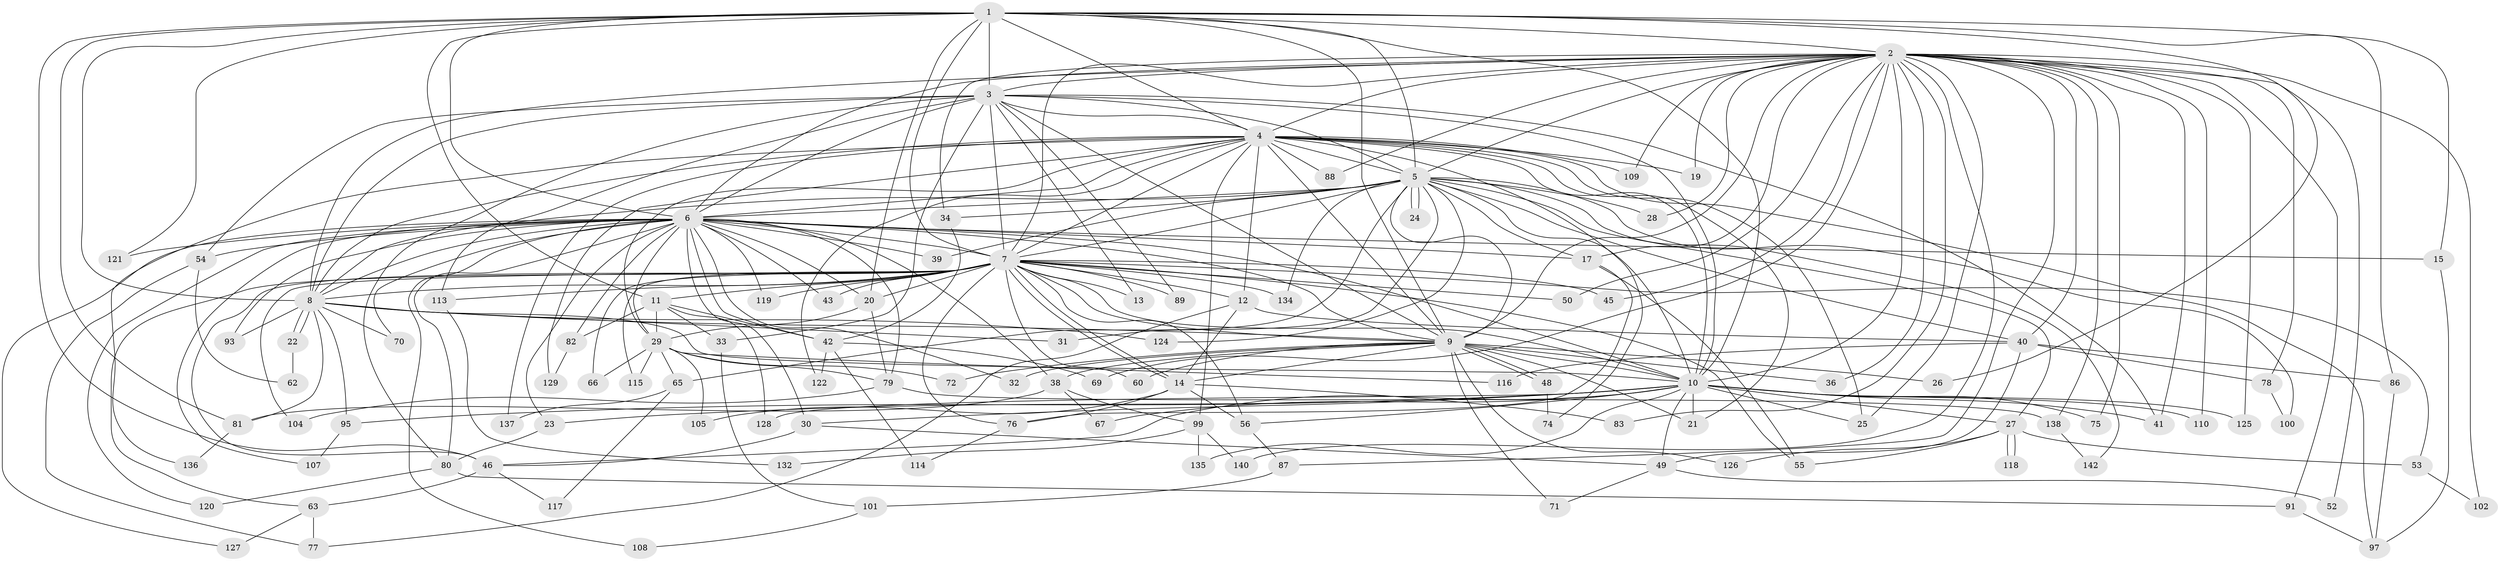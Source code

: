 // Generated by graph-tools (version 1.1) at 2025/51/02/27/25 19:51:42]
// undirected, 111 vertices, 270 edges
graph export_dot {
graph [start="1"]
  node [color=gray90,style=filled];
  1;
  2 [super="+68"];
  3 [super="+16"];
  4 [super="+58"];
  5 [super="+92"];
  6 [super="+35"];
  7 [super="+59"];
  8 [super="+73"];
  9 [super="+141"];
  10 [super="+130"];
  11 [super="+44"];
  12 [super="+106"];
  13;
  14 [super="+57"];
  15;
  17 [super="+18"];
  19;
  20 [super="+51"];
  21 [super="+139"];
  22;
  23;
  24;
  25 [super="+64"];
  26;
  27 [super="+85"];
  28;
  29 [super="+37"];
  30 [super="+90"];
  31;
  32;
  33;
  34;
  36;
  38;
  39;
  40 [super="+98"];
  41 [super="+123"];
  42 [super="+47"];
  43;
  45;
  46 [super="+61"];
  48;
  49;
  50;
  52;
  53;
  54;
  55;
  56;
  60;
  62;
  63 [super="+96"];
  65;
  66;
  67;
  69;
  70;
  71;
  72;
  74;
  75;
  76 [super="+103"];
  77 [super="+84"];
  78;
  79 [super="+131"];
  80 [super="+94"];
  81 [super="+111"];
  82;
  83;
  86;
  87;
  88;
  89;
  91 [super="+133"];
  93;
  95;
  97 [super="+112"];
  99;
  100;
  101;
  102;
  104;
  105;
  107;
  108;
  109;
  110;
  113;
  114;
  115;
  116;
  117;
  118;
  119;
  120;
  121;
  122;
  124;
  125;
  126;
  127;
  128;
  129;
  132;
  134;
  135;
  136;
  137;
  138;
  140;
  142;
  1 -- 2;
  1 -- 3;
  1 -- 4;
  1 -- 5;
  1 -- 6;
  1 -- 7;
  1 -- 8;
  1 -- 9;
  1 -- 10;
  1 -- 11;
  1 -- 15;
  1 -- 20;
  1 -- 26;
  1 -- 46;
  1 -- 81;
  1 -- 86;
  1 -- 121;
  2 -- 3;
  2 -- 4;
  2 -- 5;
  2 -- 6;
  2 -- 7;
  2 -- 8;
  2 -- 9;
  2 -- 10 [weight=2];
  2 -- 19;
  2 -- 25;
  2 -- 28;
  2 -- 34;
  2 -- 36;
  2 -- 40;
  2 -- 45;
  2 -- 50;
  2 -- 52;
  2 -- 69;
  2 -- 75;
  2 -- 78;
  2 -- 83;
  2 -- 87;
  2 -- 91;
  2 -- 109;
  2 -- 110;
  2 -- 125;
  2 -- 138;
  2 -- 140;
  2 -- 88;
  2 -- 102;
  2 -- 17;
  2 -- 41;
  3 -- 4 [weight=2];
  3 -- 5;
  3 -- 6;
  3 -- 7;
  3 -- 8;
  3 -- 9;
  3 -- 10;
  3 -- 13;
  3 -- 41;
  3 -- 54;
  3 -- 89;
  3 -- 80;
  3 -- 33;
  3 -- 113;
  4 -- 5;
  4 -- 6;
  4 -- 7;
  4 -- 8 [weight=2];
  4 -- 9;
  4 -- 10;
  4 -- 12;
  4 -- 19;
  4 -- 74;
  4 -- 88;
  4 -- 97;
  4 -- 99;
  4 -- 109;
  4 -- 122;
  4 -- 129;
  4 -- 137;
  4 -- 136;
  4 -- 25;
  4 -- 29;
  4 -- 21;
  5 -- 6;
  5 -- 7 [weight=2];
  5 -- 8;
  5 -- 9;
  5 -- 10 [weight=2];
  5 -- 17;
  5 -- 24;
  5 -- 24;
  5 -- 27;
  5 -- 28;
  5 -- 31;
  5 -- 34;
  5 -- 39;
  5 -- 40;
  5 -- 65;
  5 -- 100;
  5 -- 124;
  5 -- 134;
  5 -- 142;
  6 -- 7;
  6 -- 8;
  6 -- 9;
  6 -- 10;
  6 -- 15;
  6 -- 17;
  6 -- 23;
  6 -- 29 [weight=2];
  6 -- 30;
  6 -- 32;
  6 -- 38;
  6 -- 39;
  6 -- 43;
  6 -- 54;
  6 -- 70;
  6 -- 82;
  6 -- 93;
  6 -- 107;
  6 -- 119;
  6 -- 120;
  6 -- 121;
  6 -- 127;
  6 -- 108;
  6 -- 79;
  6 -- 20;
  6 -- 42;
  6 -- 80;
  7 -- 8;
  7 -- 9;
  7 -- 10;
  7 -- 11;
  7 -- 12;
  7 -- 13;
  7 -- 14;
  7 -- 14;
  7 -- 20;
  7 -- 43;
  7 -- 45;
  7 -- 50;
  7 -- 53;
  7 -- 55;
  7 -- 60;
  7 -- 63;
  7 -- 66;
  7 -- 89;
  7 -- 104;
  7 -- 113;
  7 -- 115;
  7 -- 134;
  7 -- 46;
  7 -- 76;
  7 -- 56;
  7 -- 119;
  8 -- 9;
  8 -- 10 [weight=2];
  8 -- 22;
  8 -- 22;
  8 -- 31;
  8 -- 70;
  8 -- 93;
  8 -- 124;
  8 -- 95;
  8 -- 81;
  9 -- 10;
  9 -- 21;
  9 -- 26;
  9 -- 32;
  9 -- 36;
  9 -- 38;
  9 -- 48;
  9 -- 48;
  9 -- 60;
  9 -- 71;
  9 -- 72;
  9 -- 126;
  9 -- 14;
  10 -- 21;
  10 -- 23;
  10 -- 25;
  10 -- 27;
  10 -- 30;
  10 -- 41;
  10 -- 46;
  10 -- 49;
  10 -- 56;
  10 -- 67;
  10 -- 75;
  10 -- 95;
  10 -- 110;
  10 -- 125;
  10 -- 128;
  10 -- 135;
  11 -- 33;
  11 -- 42;
  11 -- 82;
  11 -- 128;
  11 -- 29;
  12 -- 77;
  12 -- 14;
  12 -- 40;
  14 -- 56;
  14 -- 76;
  14 -- 83;
  14 -- 105;
  15 -- 97;
  17 -- 55;
  17 -- 76;
  20 -- 29;
  20 -- 79;
  22 -- 62;
  23 -- 80;
  27 -- 53;
  27 -- 118;
  27 -- 118;
  27 -- 126;
  27 -- 55;
  29 -- 65;
  29 -- 72;
  29 -- 105;
  29 -- 116;
  29 -- 66;
  29 -- 115;
  29 -- 79;
  30 -- 49;
  30 -- 46;
  33 -- 101;
  34 -- 42;
  38 -- 67;
  38 -- 81;
  38 -- 99;
  40 -- 78;
  40 -- 86;
  40 -- 49;
  40 -- 116;
  42 -- 69;
  42 -- 114;
  42 -- 122;
  46 -- 63 [weight=2];
  46 -- 117;
  48 -- 74;
  49 -- 52;
  49 -- 71;
  53 -- 102;
  54 -- 62;
  54 -- 77;
  56 -- 87;
  63 -- 77;
  63 -- 127;
  65 -- 117;
  65 -- 137;
  76 -- 114;
  78 -- 100;
  79 -- 104;
  79 -- 138;
  80 -- 91;
  80 -- 120;
  81 -- 136;
  82 -- 129;
  86 -- 97;
  87 -- 101;
  91 -- 97;
  95 -- 107;
  99 -- 132;
  99 -- 135;
  99 -- 140;
  101 -- 108;
  113 -- 132;
  138 -- 142;
}
